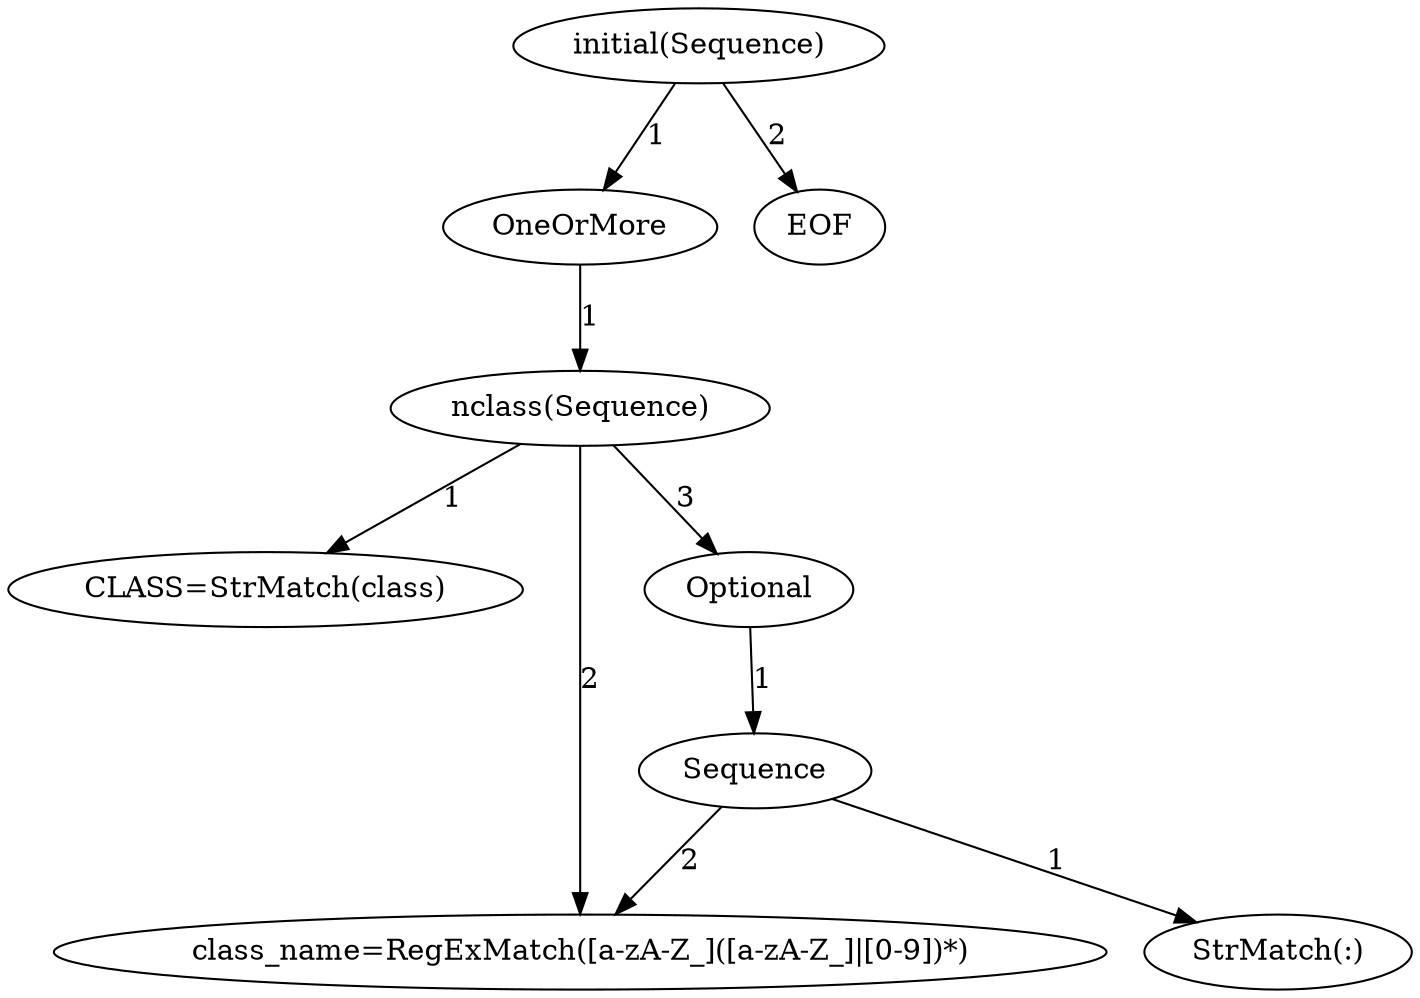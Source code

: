 digraph arpeggio_graph {
34713360 [label="initial(Sequence)"];
34713360->34713328 [label="1"]

34713328 [label="OneOrMore"];
34713328->34713488 [label="1"]

34713488 [label="nclass(Sequence)"];
34713488->34713584 [label="1"]

34713584 [label="CLASS=StrMatch(class)"];
34713488->34758800 [label="2"]

34758800 [label="class_name=RegExMatch([a-zA-Z_]([a-zA-Z_]|[0-9])*)"];
34713488->34713456 [label="3"]

34713456 [label="Optional"];
34713456->34760592 [label="1"]

34760592 [label="Sequence"];
34760592->34760560 [label="1"]

34760560 [label="StrMatch(:)"];
34760592->34758800 [label="2"]

34713360->34713520 [label="2"]

34713520 [label="EOF"];
}